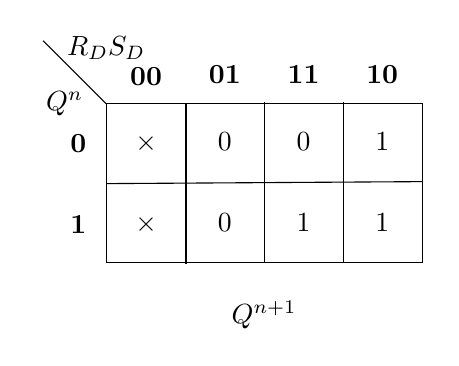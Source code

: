 \usetikzlibrary{matrix}

\begin{tikzpicture}

    % Define the Karnaugh map matrix
    \matrix (km) [
        matrix of math nodes,
        nodes in empty cells,
        nodes={minimum size=1cm}
    ]{
        \times & 0 & 0 & 1 \\
        \times & 0 & 1 & 1 \\
    };

    Draw vertical lines
    \foreach \col in {1,2,3}{
            \draw (km-1-\col.north east) -- (km-2-\col.south east);
        }

    Draw horizontal line
    \draw (km-1-1.south west) -- (km-1-4.south east);

    Draw diagonal line
    \draw (km-1-1.north west) -- ++(-0.8, 0.8);

    Add labels
    \node[yshift=10, font=\bfseries] at (km-1-1.north) {00};
    \node[yshift=10, font=\bfseries] at (km-1-2.north) {01};
    \node[yshift=10, font=\bfseries] at (km-1-3.north) {11};
    \node[yshift=10, font=\bfseries] at (km-1-4.north) {10};
    \node[xshift=-10, font=\bfseries] at (km-1-1.west) {0};
    \node[xshift=-10, font=\bfseries] at (km-2-1.west) {1};
    \node[yshift=20] at (km-1-1.north west) {$R_DS_D$};
    \node[xshift=-15] at (km-1-1.north west) {$Q^n$};
    \node[yshift=-15] at (km.south) {$Q^{n+1}$};


    Draw a rectangle around the matrix
    \draw (km-1-1.north west) rectangle (km-2-4.south east) {};

\end{tikzpicture}